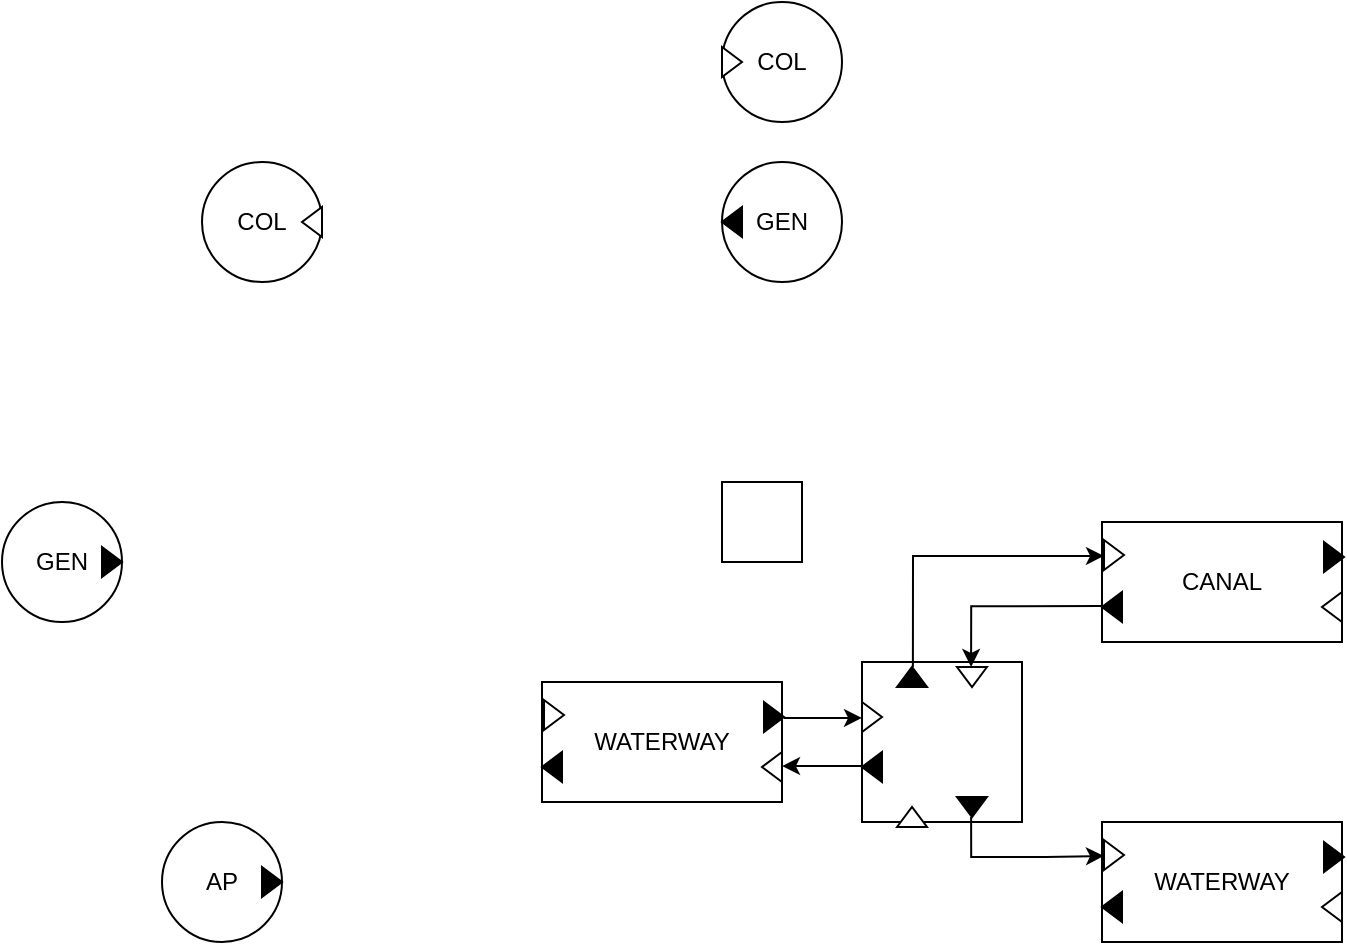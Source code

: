 <mxfile compressed="false" version="20.6.2" type="device">
  <diagram id="5l4s-eWboWw9r9d8RjVL" name="Page-1">
    <mxGraphModel dx="836" dy="495" grid="1" gridSize="10" guides="1" tooltips="1" connect="1" arrows="1" fold="1" page="1" pageScale="1" pageWidth="850" pageHeight="1100" math="0" shadow="0">
      <root>
        <mxCell id="0" />
        <mxCell id="1" parent="0" />
        <object label="CANAL" class_name="Canal" distance_in_km="19.816" name="canal" id="znr6a2Gjy-qV1W-hzOHf-23">
          <mxCell style="rounded=0;whiteSpace=wrap;html=1;fillColor=#FFFFFF;connectable=0;rotatable=1;resizable=0;metaEdit=1;rotation=0;" parent="1" vertex="1">
            <mxGeometry x="630" y="380" width="120" height="60" as="geometry" />
          </mxCell>
        </object>
        <object label="" name="out1" id="znr6a2Gjy-qV1W-hzOHf-24">
          <mxCell style="triangle;whiteSpace=wrap;html=1;fillColor=#000000;rotation=0;allowArrows=0;points=[[1,0.53,0,0,0]];resizable=0;rotatable=0;metaEdit=1;" parent="znr6a2Gjy-qV1W-hzOHf-23" vertex="1">
            <mxGeometry x="111" y="10" width="10" height="15" as="geometry" />
          </mxCell>
        </object>
        <object label="" name="in1" id="znr6a2Gjy-qV1W-hzOHf-26">
          <mxCell style="triangle;whiteSpace=wrap;html=1;fillColor=#FFFFFF;rotation=0;allowArrows=0;points=[[0,0.53,0,0,0]];resizable=0;rotatable=0;metaEdit=1;" parent="znr6a2Gjy-qV1W-hzOHf-23" vertex="1">
            <mxGeometry x="1" y="9" width="10" height="15" as="geometry" />
          </mxCell>
        </object>
        <object label="" name="out2" id="Gu0uO0iWaw8z0V1XDLS5-27">
          <mxCell style="triangle;whiteSpace=wrap;html=1;fillColor=#000000;rotation=0;allowArrows=0;points=[[1,0.53,0,0,0]];resizable=0;rotatable=1;direction=west;metaEdit=1;" parent="znr6a2Gjy-qV1W-hzOHf-23" vertex="1">
            <mxGeometry y="35" width="10" height="15" as="geometry" />
          </mxCell>
        </object>
        <object label="" name="in2" id="Gu0uO0iWaw8z0V1XDLS5-28">
          <mxCell style="triangle;whiteSpace=wrap;html=1;fillColor=#FFFFFF;rotation=-180;allowArrows=0;points=[[0,0.53,0,0,0]];resizable=0;rotatable=1;metaEdit=1;" parent="znr6a2Gjy-qV1W-hzOHf-23" vertex="1">
            <mxGeometry x="110" y="35" width="10" height="15" as="geometry" />
          </mxCell>
        </object>
        <object label="GEN" class_name="VesselGenerator" name="gen1" id="znr6a2Gjy-qV1W-hzOHf-28">
          <mxCell style="ellipse;whiteSpace=wrap;html=1;aspect=fixed;fillColor=#FFFFFF;connectable=0;resizable=0;rotatable=0;metaEdit=1;" parent="1" vertex="1">
            <mxGeometry x="80" y="370" width="60" height="60" as="geometry" />
          </mxCell>
        </object>
        <object label="" name="out_vessel" id="znr6a2Gjy-qV1W-hzOHf-29">
          <mxCell style="triangle;whiteSpace=wrap;html=1;fillColor=#000000;rotation=0;allowArrows=0;points=[[1,0.53,0,0,0]];resizable=0;rotatable=0;metaEdit=1;" parent="znr6a2Gjy-qV1W-hzOHf-28" vertex="1">
            <mxGeometry x="50" y="22.5" width="10" height="15" as="geometry" />
          </mxCell>
        </object>
        <object label="COL" class_name="VesselCollector" name="col2" id="znr6a2Gjy-qV1W-hzOHf-32">
          <mxCell style="ellipse;whiteSpace=wrap;html=1;aspect=fixed;fillColor=#FFFFFF;connectable=0;resizable=0;rotatable=0;metaEdit=1;" parent="1" vertex="1">
            <mxGeometry x="440" y="120" width="60" height="60" as="geometry" />
          </mxCell>
        </object>
        <object label="" name="in_vessel" id="znr6a2Gjy-qV1W-hzOHf-33">
          <mxCell style="triangle;whiteSpace=wrap;html=1;fillColor=#FFFFFF;rotation=0;allowArrows=0;points=[[0,0.53,0,0,0]];resizable=0;rotatable=0;metaEdit=1;" parent="znr6a2Gjy-qV1W-hzOHf-32" vertex="1">
            <mxGeometry y="22.5" width="10" height="15" as="geometry" />
          </mxCell>
        </object>
        <object label="COL" class_name="VesselCollector" name="col1" id="Gu0uO0iWaw8z0V1XDLS5-15">
          <mxCell style="ellipse;whiteSpace=wrap;html=1;aspect=fixed;fillColor=#FFFFFF;connectable=0;resizable=0;rotatable=0;metaEdit=1;" parent="1" vertex="1">
            <mxGeometry x="180" y="200" width="60" height="60" as="geometry" />
          </mxCell>
        </object>
        <object label="" name="in_vessel" id="Gu0uO0iWaw8z0V1XDLS5-16">
          <mxCell style="triangle;whiteSpace=wrap;html=1;fillColor=#FFFFFF;rotation=0;allowArrows=0;points=[[0,0.53,0,0,0]];resizable=0;rotatable=1;direction=west;metaEdit=1;" parent="Gu0uO0iWaw8z0V1XDLS5-15" vertex="1">
            <mxGeometry x="50" y="22.5" width="10" height="15" as="geometry" />
          </mxCell>
        </object>
        <object label="GEN" class_name="VesselGenerator" name="gen2" id="Gu0uO0iWaw8z0V1XDLS5-30">
          <mxCell style="ellipse;whiteSpace=wrap;html=1;aspect=fixed;fillColor=#FFFFFF;connectable=0;resizable=0;rotatable=0;metaEdit=1;" parent="1" vertex="1">
            <mxGeometry x="440" y="200" width="60" height="60" as="geometry" />
          </mxCell>
        </object>
        <object label="" name="out_vessel" id="Gu0uO0iWaw8z0V1XDLS5-31">
          <mxCell style="triangle;whiteSpace=wrap;html=1;fillColor=#000000;rotation=-180;allowArrows=0;points=[[1,0.53,0,0,0]];resizable=0;rotatable=1;metaEdit=1;" parent="Gu0uO0iWaw8z0V1XDLS5-30" vertex="1">
            <mxGeometry y="22.5" width="10" height="15" as="geometry" />
          </mxCell>
        </object>
        <object label="WATERWAY" class_name="Waterway" distance_in_km="19.816" name="waterway" id="ln0YBllRUANvucpYvWPv-1">
          <mxCell style="rounded=0;whiteSpace=wrap;html=1;fillColor=#FFFFFF;connectable=0;rotatable=1;resizable=0;metaEdit=1;rotation=0;" vertex="1" parent="1">
            <mxGeometry x="630" y="530" width="120" height="60" as="geometry" />
          </mxCell>
        </object>
        <object label="" name="out1" id="ln0YBllRUANvucpYvWPv-2">
          <mxCell style="triangle;whiteSpace=wrap;html=1;fillColor=#000000;rotation=0;allowArrows=0;points=[[1,0.53,0,0,0]];resizable=0;rotatable=0;metaEdit=1;" vertex="1" parent="ln0YBllRUANvucpYvWPv-1">
            <mxGeometry x="111" y="10" width="10" height="15" as="geometry" />
          </mxCell>
        </object>
        <object label="" name="in1" id="ln0YBllRUANvucpYvWPv-3">
          <mxCell style="triangle;whiteSpace=wrap;html=1;fillColor=#FFFFFF;rotation=0;allowArrows=0;points=[[0,0.53,0,0,0]];resizable=0;rotatable=0;metaEdit=1;" vertex="1" parent="ln0YBllRUANvucpYvWPv-1">
            <mxGeometry x="1" y="9" width="10" height="15" as="geometry" />
          </mxCell>
        </object>
        <object label="" name="out2" id="ln0YBllRUANvucpYvWPv-4">
          <mxCell style="triangle;whiteSpace=wrap;html=1;fillColor=#000000;rotation=0;allowArrows=0;points=[[1,0.53,0,0,0]];resizable=0;rotatable=1;direction=west;metaEdit=1;" vertex="1" parent="ln0YBllRUANvucpYvWPv-1">
            <mxGeometry y="35" width="10" height="15" as="geometry" />
          </mxCell>
        </object>
        <object label="" name="in2" id="ln0YBllRUANvucpYvWPv-5">
          <mxCell style="triangle;whiteSpace=wrap;html=1;fillColor=#FFFFFF;rotation=-180;allowArrows=0;points=[[0,0.53,0,0,0]];resizable=0;rotatable=1;metaEdit=1;" vertex="1" parent="ln0YBllRUANvucpYvWPv-1">
            <mxGeometry x="110" y="35" width="10" height="15" as="geometry" />
          </mxCell>
        </object>
        <object label="AP" class_name="AnchorPoint" name="ap" id="ln0YBllRUANvucpYvWPv-6">
          <mxCell style="ellipse;whiteSpace=wrap;html=1;aspect=fixed;fillColor=#FFFFFF;connectable=0;resizable=0;rotatable=0;metaEdit=1;" vertex="1" parent="1">
            <mxGeometry x="160" y="530" width="60" height="60" as="geometry" />
          </mxCell>
        </object>
        <object label="" name="out_vessel" id="ln0YBllRUANvucpYvWPv-7">
          <mxCell style="triangle;whiteSpace=wrap;html=1;fillColor=#000000;rotation=0;allowArrows=0;points=[[1,0.53,0,0,0]];resizable=0;rotatable=0;metaEdit=1;" vertex="1" parent="ln0YBllRUANvucpYvWPv-6">
            <mxGeometry x="50" y="22.5" width="10" height="15" as="geometry" />
          </mxCell>
        </object>
        <mxCell id="ln0YBllRUANvucpYvWPv-18" value="" style="group" vertex="1" connectable="0" parent="1">
          <mxGeometry x="510" y="450" width="80" height="80" as="geometry" />
        </mxCell>
        <mxCell id="ln0YBllRUANvucpYvWPv-8" value="" style="whiteSpace=wrap;html=1;aspect=fixed;connectable=0;resizable=0;" vertex="1" parent="ln0YBllRUANvucpYvWPv-18">
          <mxGeometry width="80" height="80" as="geometry" />
        </mxCell>
        <object label="" name="out1" id="ln0YBllRUANvucpYvWPv-14">
          <mxCell style="triangle;whiteSpace=wrap;html=1;fillColor=#000000;rotation=-90;allowArrows=0;points=[[1,0.53,0,0,0]];resizable=0;rotatable=1;metaEdit=1;" vertex="1" parent="ln0YBllRUANvucpYvWPv-18">
            <mxGeometry x="20" width="10" height="15" as="geometry" />
          </mxCell>
        </object>
        <object label="" name="out2" id="ln0YBllRUANvucpYvWPv-15">
          <mxCell style="triangle;whiteSpace=wrap;html=1;fillColor=#000000;rotation=90;allowArrows=0;points=[[1,0.53,0,0,0]];resizable=0;rotatable=1;metaEdit=1;" vertex="1" parent="ln0YBllRUANvucpYvWPv-18">
            <mxGeometry x="50" y="65" width="10" height="15" as="geometry" />
          </mxCell>
        </object>
        <object label="" name="out1" id="ln0YBllRUANvucpYvWPv-29">
          <mxCell style="triangle;whiteSpace=wrap;html=1;fillColor=#000000;rotation=-180;allowArrows=0;points=[[1,0.53,0,0,0]];resizable=0;rotatable=1;metaEdit=1;" vertex="1" parent="ln0YBllRUANvucpYvWPv-18">
            <mxGeometry y="45" width="10" height="15" as="geometry" />
          </mxCell>
        </object>
        <object label="" name="in_vessel" id="ln0YBllRUANvucpYvWPv-42">
          <mxCell style="triangle;whiteSpace=wrap;html=1;fillColor=#FFFFFF;rotation=90;allowArrows=0;points=[[0,0.53,0,0,0]];resizable=0;rotatable=1;metaEdit=1;connectable=1;" vertex="1" parent="ln0YBllRUANvucpYvWPv-18">
            <mxGeometry x="50" width="10" height="15" as="geometry" />
          </mxCell>
        </object>
        <object label="" name="in_vessel" id="ln0YBllRUANvucpYvWPv-47">
          <mxCell style="triangle;whiteSpace=wrap;html=1;fillColor=#FFFFFF;rotation=0;allowArrows=0;points=[[0,0.53,0,0,0]];resizable=0;rotatable=1;metaEdit=1;connectable=1;" vertex="1" parent="ln0YBllRUANvucpYvWPv-18">
            <mxGeometry y="20" width="10" height="15" as="geometry" />
          </mxCell>
        </object>
        <object label="" name="in_vessel" id="ln0YBllRUANvucpYvWPv-49">
          <mxCell style="triangle;whiteSpace=wrap;html=1;fillColor=#FFFFFF;rotation=-90;allowArrows=0;points=[[0,0.53,0,0,0]];resizable=0;rotatable=1;metaEdit=1;connectable=1;" vertex="1" parent="ln0YBllRUANvucpYvWPv-18">
            <mxGeometry x="20" y="70" width="10" height="15" as="geometry" />
          </mxCell>
        </object>
        <mxCell id="ln0YBllRUANvucpYvWPv-27" style="edgeStyle=orthogonalEdgeStyle;rounded=0;orthogonalLoop=1;jettySize=auto;html=1;exitX=1;exitY=0.53;exitDx=0;exitDy=0;exitPerimeter=0;entryX=0;entryY=0.53;entryDx=0;entryDy=0;entryPerimeter=0;" edge="1" parent="1" source="ln0YBllRUANvucpYvWPv-14" target="znr6a2Gjy-qV1W-hzOHf-26">
          <mxGeometry relative="1" as="geometry" />
        </mxCell>
        <mxCell id="ln0YBllRUANvucpYvWPv-32" style="edgeStyle=orthogonalEdgeStyle;rounded=0;orthogonalLoop=1;jettySize=auto;html=1;exitX=1;exitY=0.53;exitDx=0;exitDy=0;exitPerimeter=0;entryX=0;entryY=0.53;entryDx=0;entryDy=0;entryPerimeter=0;" edge="1" parent="1" source="ln0YBllRUANvucpYvWPv-15" target="ln0YBllRUANvucpYvWPv-3">
          <mxGeometry relative="1" as="geometry" />
        </mxCell>
        <object label="WATERWAY" class_name="Waterway" distance_in_km="19.816" name="waterway" id="ln0YBllRUANvucpYvWPv-34">
          <mxCell style="rounded=0;whiteSpace=wrap;html=1;fillColor=#FFFFFF;connectable=0;rotatable=1;resizable=0;metaEdit=1;rotation=0;" vertex="1" parent="1">
            <mxGeometry x="350" y="460" width="120" height="60" as="geometry" />
          </mxCell>
        </object>
        <object label="" name="out1" id="ln0YBllRUANvucpYvWPv-35">
          <mxCell style="triangle;whiteSpace=wrap;html=1;fillColor=#000000;rotation=0;allowArrows=0;points=[[1,0.53,0,0,0]];resizable=0;rotatable=0;metaEdit=1;" vertex="1" parent="ln0YBllRUANvucpYvWPv-34">
            <mxGeometry x="111" y="10" width="10" height="15" as="geometry" />
          </mxCell>
        </object>
        <object label="" name="in1" id="ln0YBllRUANvucpYvWPv-36">
          <mxCell style="triangle;whiteSpace=wrap;html=1;fillColor=#FFFFFF;rotation=0;allowArrows=0;points=[[0,0.53,0,0,0]];resizable=0;rotatable=0;metaEdit=1;" vertex="1" parent="ln0YBllRUANvucpYvWPv-34">
            <mxGeometry x="1" y="9" width="10" height="15" as="geometry" />
          </mxCell>
        </object>
        <object label="" name="out2" id="ln0YBllRUANvucpYvWPv-37">
          <mxCell style="triangle;whiteSpace=wrap;html=1;fillColor=#000000;rotation=0;allowArrows=0;points=[[1,0.53,0,0,0]];resizable=0;rotatable=1;direction=west;metaEdit=1;" vertex="1" parent="ln0YBllRUANvucpYvWPv-34">
            <mxGeometry y="35" width="10" height="15" as="geometry" />
          </mxCell>
        </object>
        <object label="" name="in2" id="ln0YBllRUANvucpYvWPv-38">
          <mxCell style="triangle;whiteSpace=wrap;html=1;fillColor=#FFFFFF;rotation=-180;allowArrows=0;points=[[0,0.53,0,0,0]];resizable=0;rotatable=1;metaEdit=1;" vertex="1" parent="ln0YBllRUANvucpYvWPv-34">
            <mxGeometry x="110" y="35" width="10" height="15" as="geometry" />
          </mxCell>
        </object>
        <mxCell id="ln0YBllRUANvucpYvWPv-40" style="edgeStyle=orthogonalEdgeStyle;rounded=0;orthogonalLoop=1;jettySize=auto;html=1;exitX=1;exitY=0.53;exitDx=0;exitDy=0;exitPerimeter=0;entryX=0;entryY=0.53;entryDx=0;entryDy=0;entryPerimeter=0;" edge="1" parent="1" source="ln0YBllRUANvucpYvWPv-29" target="ln0YBllRUANvucpYvWPv-38">
          <mxGeometry relative="1" as="geometry" />
        </mxCell>
        <mxCell id="ln0YBllRUANvucpYvWPv-46" style="edgeStyle=orthogonalEdgeStyle;rounded=0;orthogonalLoop=1;jettySize=auto;html=1;exitX=1;exitY=0.53;exitDx=0;exitDy=0;exitPerimeter=0;entryX=0;entryY=0.53;entryDx=0;entryDy=0;entryPerimeter=0;" edge="1" parent="1" source="Gu0uO0iWaw8z0V1XDLS5-27" target="ln0YBllRUANvucpYvWPv-42">
          <mxGeometry relative="1" as="geometry" />
        </mxCell>
        <mxCell id="ln0YBllRUANvucpYvWPv-48" style="edgeStyle=orthogonalEdgeStyle;rounded=0;orthogonalLoop=1;jettySize=auto;html=1;exitX=1;exitY=0.53;exitDx=0;exitDy=0;exitPerimeter=0;entryX=0;entryY=0.53;entryDx=0;entryDy=0;entryPerimeter=0;" edge="1" parent="1" source="ln0YBllRUANvucpYvWPv-35" target="ln0YBllRUANvucpYvWPv-47">
          <mxGeometry relative="1" as="geometry" />
        </mxCell>
        <mxCell id="ln0YBllRUANvucpYvWPv-50" value="" style="rounded=0;whiteSpace=wrap;html=1;fillColor=#FFFFFF;" vertex="1" parent="1">
          <mxGeometry x="440" y="360" width="40" height="40" as="geometry" />
        </mxCell>
      </root>
    </mxGraphModel>
  </diagram>
</mxfile>
